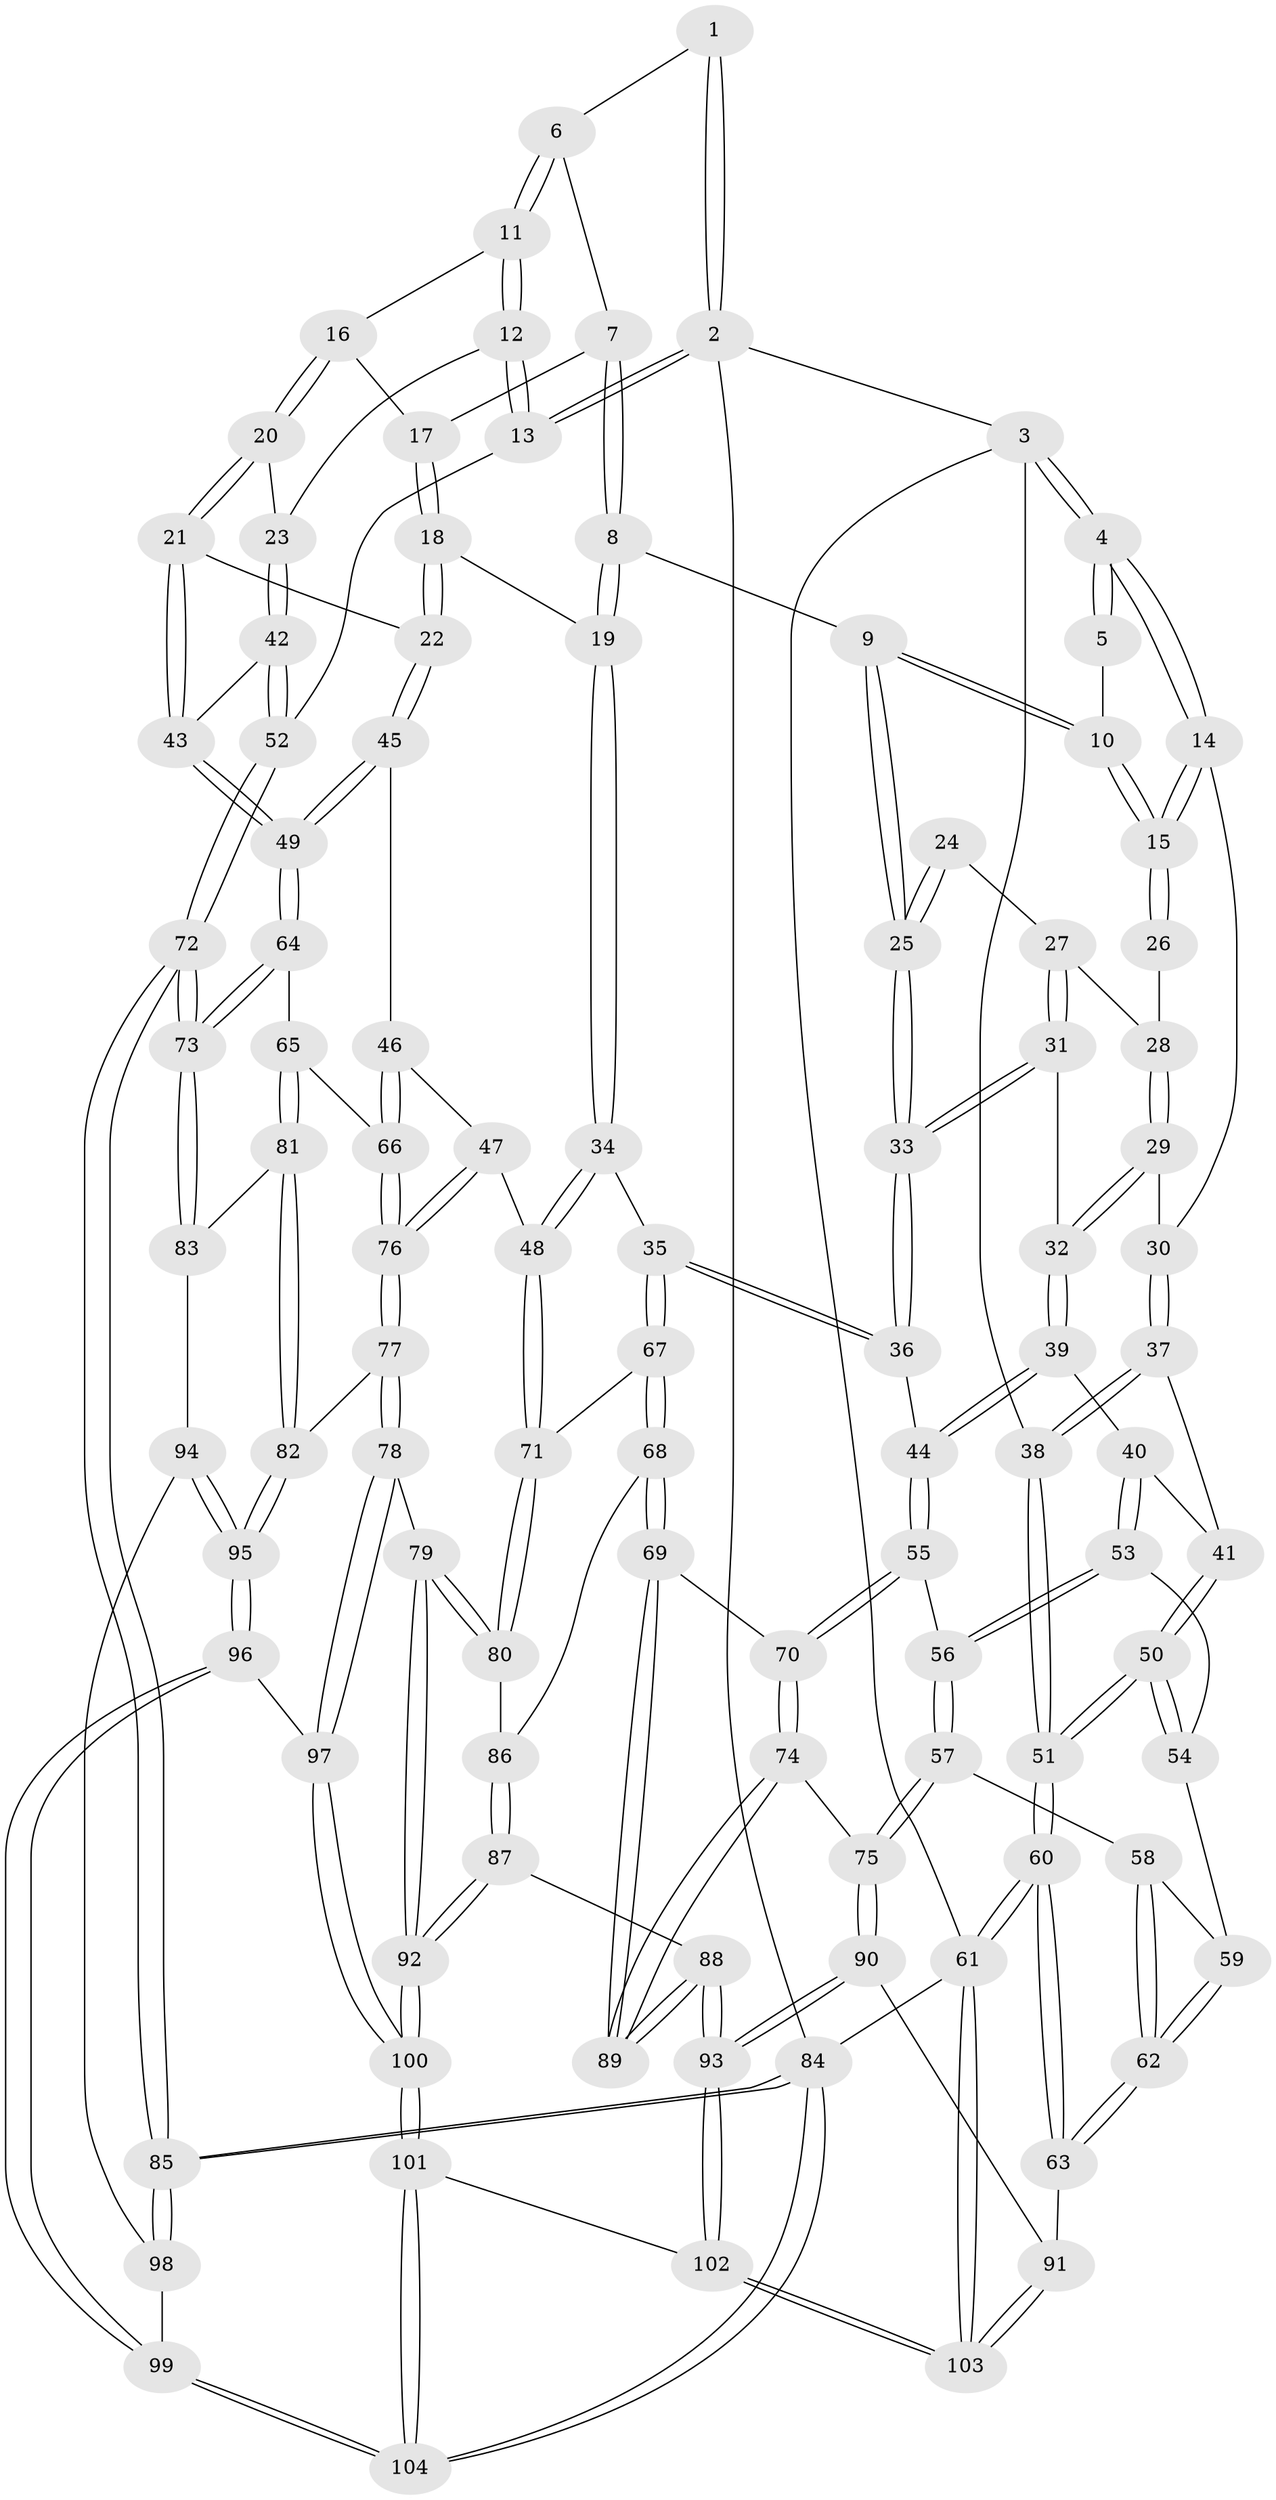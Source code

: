 // Generated by graph-tools (version 1.1) at 2025/27/03/09/25 03:27:12]
// undirected, 104 vertices, 257 edges
graph export_dot {
graph [start="1"]
  node [color=gray90,style=filled];
  1 [pos="+0.7927738987806104+0"];
  2 [pos="+1+0"];
  3 [pos="+0+0"];
  4 [pos="+0+0"];
  5 [pos="+0.6018926948098698+0"];
  6 [pos="+0.7948082566941852+0"];
  7 [pos="+0.6787742312477084+0.1406990891920535"];
  8 [pos="+0.554188028933323+0.19425203347197387"];
  9 [pos="+0.5077775682847185+0.18248376539131284"];
  10 [pos="+0.5104820582943815+0.08145289091144622"];
  11 [pos="+0.8627382081284424+0.12838288608297"];
  12 [pos="+1+0.1842060415464449"];
  13 [pos="+1+0.17049898114868767"];
  14 [pos="+0.045014196179346+0"];
  15 [pos="+0.05171862694398952+0"];
  16 [pos="+0.8436144152860127+0.17222767218019547"];
  17 [pos="+0.7500324013766507+0.18942550071739767"];
  18 [pos="+0.6944712973598676+0.3077225251713616"];
  19 [pos="+0.6675048932286494+0.30549276717740664"];
  20 [pos="+0.8560531062030967+0.22811239163375166"];
  21 [pos="+0.7884053447808855+0.32514816745914193"];
  22 [pos="+0.6988816647734997+0.3104745348565395"];
  23 [pos="+0.9371111913679289+0.2868747663413358"];
  24 [pos="+0.3624662649775291+0.16655331788030922"];
  25 [pos="+0.46846847965980515+0.21167498172361524"];
  26 [pos="+0.05633086793336006+0"];
  27 [pos="+0.26972845231570197+0.2560064667594304"];
  28 [pos="+0.19137605138977273+0.14984455895538204"];
  29 [pos="+0.2265264142862633+0.2972798903524017"];
  30 [pos="+0.15803099724965544+0.2919398998633067"];
  31 [pos="+0.27411561610482615+0.29340958893790375"];
  32 [pos="+0.25711669612358323+0.305765182836045"];
  33 [pos="+0.4326658461240236+0.3203284985946799"];
  34 [pos="+0.5528671135703138+0.46766430019548566"];
  35 [pos="+0.46616509895876973+0.4451404051067863"];
  36 [pos="+0.44129721318506976+0.43270595761510805"];
  37 [pos="+0.13883055532496097+0.344607628609723"];
  38 [pos="+0+0.16512918175382096"];
  39 [pos="+0.2372840086092348+0.3978701099011886"];
  40 [pos="+0.17787583960769338+0.4255582887714927"];
  41 [pos="+0.14075746818041787+0.35912204882954846"];
  42 [pos="+0.9059455786376196+0.4485906006263014"];
  43 [pos="+0.8787947286767112+0.4638311044115591"];
  44 [pos="+0.42004454390377294+0.4450568286252434"];
  45 [pos="+0.72435234825797+0.4875231420647714"];
  46 [pos="+0.7141258850505261+0.4932075695928864"];
  47 [pos="+0.6300901069638333+0.5246299940238336"];
  48 [pos="+0.6073075944618804+0.5154372170958188"];
  49 [pos="+0.8758411983750872+0.4684752742402095"];
  50 [pos="+0+0.4158947525907128"];
  51 [pos="+0+0.3897739471472255"];
  52 [pos="+1+0.43817953017148514"];
  53 [pos="+0.1690942024155361+0.44906438109897934"];
  54 [pos="+0.08390069665751179+0.4802805009162289"];
  55 [pos="+0.37808310155108094+0.4994338217996077"];
  56 [pos="+0.2230643530210179+0.5399474560054367"];
  57 [pos="+0.19971805146358657+0.6289218664087863"];
  58 [pos="+0.13655566644010236+0.6159216956220973"];
  59 [pos="+0.08449267373966249+0.5134311122008131"];
  60 [pos="+0+0.7439991367763762"];
  61 [pos="+0+1"];
  62 [pos="+0+0.6593552417456136"];
  63 [pos="+0+0.7472776099340788"];
  64 [pos="+0.8831338565512523+0.5443883888757947"];
  65 [pos="+0.8034875007472235+0.6280671079466226"];
  66 [pos="+0.7793997339875341+0.6253404231839105"];
  67 [pos="+0.4715041134092602+0.5961938587589483"];
  68 [pos="+0.4249736207251841+0.6522707270017993"];
  69 [pos="+0.3915122465575467+0.6492499776704069"];
  70 [pos="+0.37353782641628824+0.5398854425987338"];
  71 [pos="+0.5244303872997171+0.6468070034357988"];
  72 [pos="+1+0.8503399201829684"];
  73 [pos="+0.9906871390423632+0.6867140903261577"];
  74 [pos="+0.2540176539613643+0.6607666687262145"];
  75 [pos="+0.20862576568234686+0.6455645082860466"];
  76 [pos="+0.6708288402291999+0.6444653469043529"];
  77 [pos="+0.6665587214582236+0.6707954041319948"];
  78 [pos="+0.5808540115315883+0.7436447555961129"];
  79 [pos="+0.5606879330295799+0.7452689697853315"];
  80 [pos="+0.5201892981226666+0.6761677863099548"];
  81 [pos="+0.8093693460107358+0.6674299461868728"];
  82 [pos="+0.7271644578101325+0.7252048720553399"];
  83 [pos="+0.844894827615107+0.7145596203162403"];
  84 [pos="+1+1"];
  85 [pos="+1+1"];
  86 [pos="+0.45137348728684007+0.6674752141938457"];
  87 [pos="+0.4349795322509278+0.8072617853874435"];
  88 [pos="+0.3464675152756496+0.7775627396771676"];
  89 [pos="+0.33258630369217534+0.7144977348670715"];
  90 [pos="+0.11474699125830415+0.8419906839188604"];
  91 [pos="+0.10681490093087265+0.8425982644229928"];
  92 [pos="+0.47542941751029294+0.829177626963622"];
  93 [pos="+0.22647014400258073+0.8905202314395697"];
  94 [pos="+0.8322503662487021+0.7381721295010168"];
  95 [pos="+0.7493793165696782+0.7730239606344965"];
  96 [pos="+0.7268617204877232+0.895726395539612"];
  97 [pos="+0.722380654056414+0.8942913517368957"];
  98 [pos="+0.8418642075527909+0.7596306693452364"];
  99 [pos="+0.8338007095778338+1"];
  100 [pos="+0.49282268479737584+0.9231826079958358"];
  101 [pos="+0.3880368412649054+1"];
  102 [pos="+0.37611461664959517+1"];
  103 [pos="+0+1"];
  104 [pos="+1+1"];
  1 -- 2;
  1 -- 2;
  1 -- 6;
  2 -- 3;
  2 -- 13;
  2 -- 13;
  2 -- 84;
  3 -- 4;
  3 -- 4;
  3 -- 38;
  3 -- 61;
  4 -- 5;
  4 -- 5;
  4 -- 14;
  4 -- 14;
  5 -- 10;
  6 -- 7;
  6 -- 11;
  6 -- 11;
  7 -- 8;
  7 -- 8;
  7 -- 17;
  8 -- 9;
  8 -- 19;
  8 -- 19;
  9 -- 10;
  9 -- 10;
  9 -- 25;
  9 -- 25;
  10 -- 15;
  10 -- 15;
  11 -- 12;
  11 -- 12;
  11 -- 16;
  12 -- 13;
  12 -- 13;
  12 -- 23;
  13 -- 52;
  14 -- 15;
  14 -- 15;
  14 -- 30;
  15 -- 26;
  15 -- 26;
  16 -- 17;
  16 -- 20;
  16 -- 20;
  17 -- 18;
  17 -- 18;
  18 -- 19;
  18 -- 22;
  18 -- 22;
  19 -- 34;
  19 -- 34;
  20 -- 21;
  20 -- 21;
  20 -- 23;
  21 -- 22;
  21 -- 43;
  21 -- 43;
  22 -- 45;
  22 -- 45;
  23 -- 42;
  23 -- 42;
  24 -- 25;
  24 -- 25;
  24 -- 27;
  25 -- 33;
  25 -- 33;
  26 -- 28;
  27 -- 28;
  27 -- 31;
  27 -- 31;
  28 -- 29;
  28 -- 29;
  29 -- 30;
  29 -- 32;
  29 -- 32;
  30 -- 37;
  30 -- 37;
  31 -- 32;
  31 -- 33;
  31 -- 33;
  32 -- 39;
  32 -- 39;
  33 -- 36;
  33 -- 36;
  34 -- 35;
  34 -- 48;
  34 -- 48;
  35 -- 36;
  35 -- 36;
  35 -- 67;
  35 -- 67;
  36 -- 44;
  37 -- 38;
  37 -- 38;
  37 -- 41;
  38 -- 51;
  38 -- 51;
  39 -- 40;
  39 -- 44;
  39 -- 44;
  40 -- 41;
  40 -- 53;
  40 -- 53;
  41 -- 50;
  41 -- 50;
  42 -- 43;
  42 -- 52;
  42 -- 52;
  43 -- 49;
  43 -- 49;
  44 -- 55;
  44 -- 55;
  45 -- 46;
  45 -- 49;
  45 -- 49;
  46 -- 47;
  46 -- 66;
  46 -- 66;
  47 -- 48;
  47 -- 76;
  47 -- 76;
  48 -- 71;
  48 -- 71;
  49 -- 64;
  49 -- 64;
  50 -- 51;
  50 -- 51;
  50 -- 54;
  50 -- 54;
  51 -- 60;
  51 -- 60;
  52 -- 72;
  52 -- 72;
  53 -- 54;
  53 -- 56;
  53 -- 56;
  54 -- 59;
  55 -- 56;
  55 -- 70;
  55 -- 70;
  56 -- 57;
  56 -- 57;
  57 -- 58;
  57 -- 75;
  57 -- 75;
  58 -- 59;
  58 -- 62;
  58 -- 62;
  59 -- 62;
  59 -- 62;
  60 -- 61;
  60 -- 61;
  60 -- 63;
  60 -- 63;
  61 -- 103;
  61 -- 103;
  61 -- 84;
  62 -- 63;
  62 -- 63;
  63 -- 91;
  64 -- 65;
  64 -- 73;
  64 -- 73;
  65 -- 66;
  65 -- 81;
  65 -- 81;
  66 -- 76;
  66 -- 76;
  67 -- 68;
  67 -- 68;
  67 -- 71;
  68 -- 69;
  68 -- 69;
  68 -- 86;
  69 -- 70;
  69 -- 89;
  69 -- 89;
  70 -- 74;
  70 -- 74;
  71 -- 80;
  71 -- 80;
  72 -- 73;
  72 -- 73;
  72 -- 85;
  72 -- 85;
  73 -- 83;
  73 -- 83;
  74 -- 75;
  74 -- 89;
  74 -- 89;
  75 -- 90;
  75 -- 90;
  76 -- 77;
  76 -- 77;
  77 -- 78;
  77 -- 78;
  77 -- 82;
  78 -- 79;
  78 -- 97;
  78 -- 97;
  79 -- 80;
  79 -- 80;
  79 -- 92;
  79 -- 92;
  80 -- 86;
  81 -- 82;
  81 -- 82;
  81 -- 83;
  82 -- 95;
  82 -- 95;
  83 -- 94;
  84 -- 85;
  84 -- 85;
  84 -- 104;
  84 -- 104;
  85 -- 98;
  85 -- 98;
  86 -- 87;
  86 -- 87;
  87 -- 88;
  87 -- 92;
  87 -- 92;
  88 -- 89;
  88 -- 89;
  88 -- 93;
  88 -- 93;
  90 -- 91;
  90 -- 93;
  90 -- 93;
  91 -- 103;
  91 -- 103;
  92 -- 100;
  92 -- 100;
  93 -- 102;
  93 -- 102;
  94 -- 95;
  94 -- 95;
  94 -- 98;
  95 -- 96;
  95 -- 96;
  96 -- 97;
  96 -- 99;
  96 -- 99;
  97 -- 100;
  97 -- 100;
  98 -- 99;
  99 -- 104;
  99 -- 104;
  100 -- 101;
  100 -- 101;
  101 -- 102;
  101 -- 104;
  101 -- 104;
  102 -- 103;
  102 -- 103;
}
